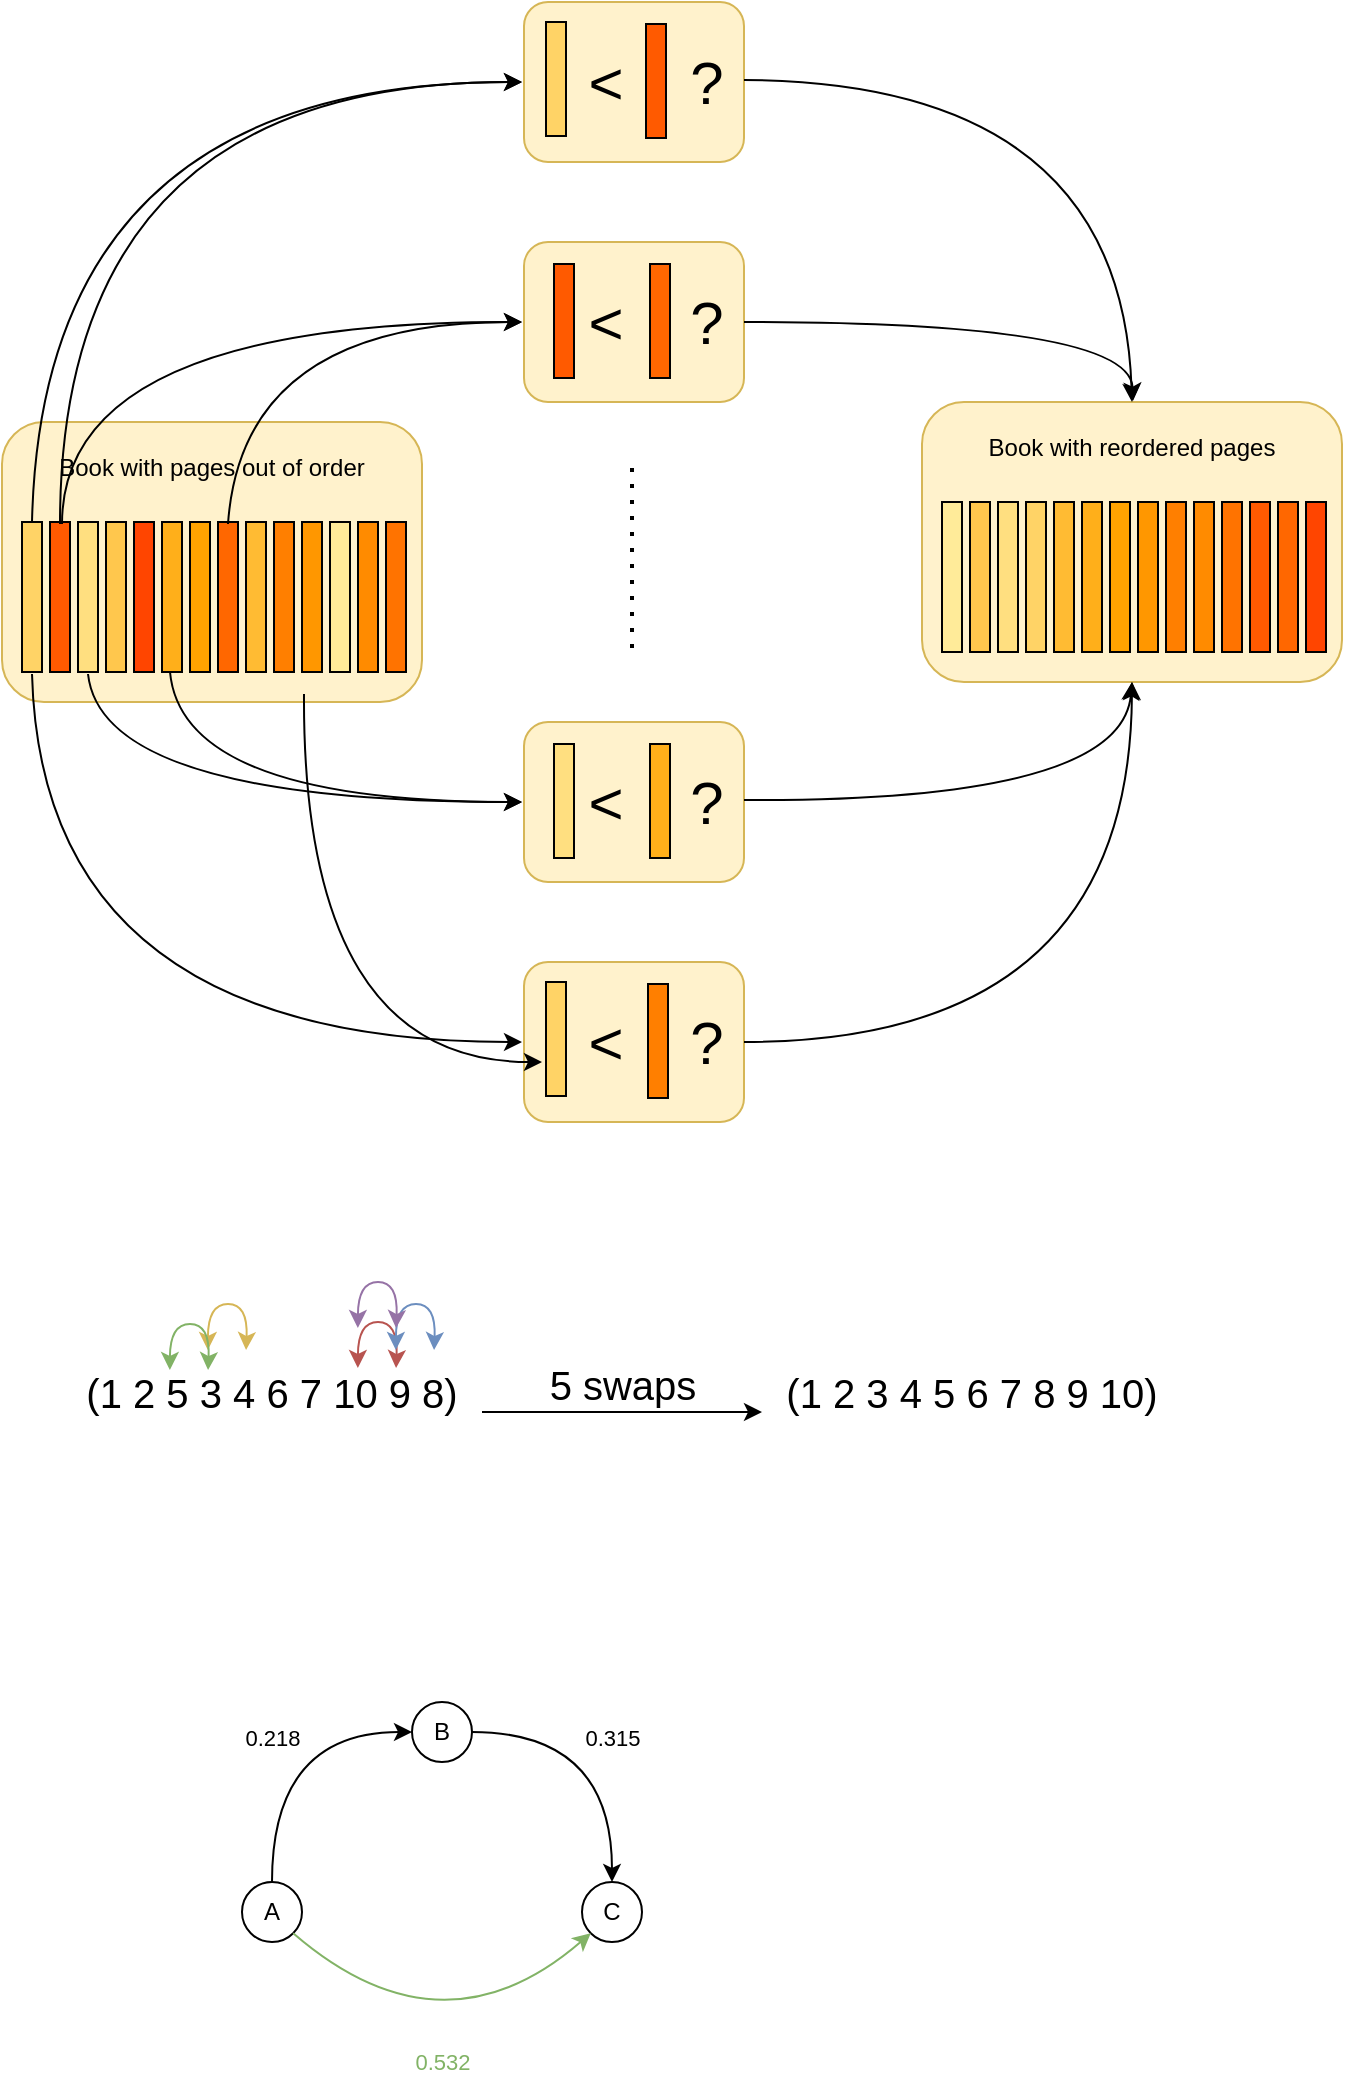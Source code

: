 <mxfile version="22.1.15" type="device">
  <diagram id="oMDY72YzOnIo3sY7O1gu" name="Page-1">
    <mxGraphModel dx="1304" dy="685" grid="1" gridSize="10" guides="1" tooltips="1" connect="1" arrows="1" fold="1" page="1" pageScale="1" pageWidth="827" pageHeight="1169" math="0" shadow="0">
      <root>
        <mxCell id="0" />
        <mxCell id="1" parent="0" />
        <mxCell id="nkOG_SdZaLz4jP4w542h-43" value="" style="group" parent="1" vertex="1" connectable="0">
          <mxGeometry x="60" y="250" width="210" height="140" as="geometry" />
        </mxCell>
        <mxCell id="nkOG_SdZaLz4jP4w542h-44" value="&lt;div&gt;&lt;br&gt;&lt;/div&gt;&lt;div&gt;&lt;br&gt;&lt;/div&gt;&lt;div&gt;&lt;br&gt;&lt;/div&gt;&lt;div&gt;&lt;br&gt;&lt;/div&gt;&lt;div&gt;Book with pages out of order&lt;br&gt;&lt;/div&gt;" style="rounded=1;whiteSpace=wrap;html=1;fillColor=#fff2cc;strokeColor=#d6b656;labelPosition=center;verticalLabelPosition=top;align=center;verticalAlign=bottom;horizontal=1;spacingTop=-49;spacing=-30;" parent="nkOG_SdZaLz4jP4w542h-43" vertex="1">
          <mxGeometry width="210" height="140" as="geometry" />
        </mxCell>
        <mxCell id="nkOG_SdZaLz4jP4w542h-45" value="" style="rounded=0;whiteSpace=wrap;html=1;fillColor=#FFDF80;" parent="nkOG_SdZaLz4jP4w542h-43" vertex="1">
          <mxGeometry x="38" y="50" width="10" height="75" as="geometry" />
        </mxCell>
        <mxCell id="nkOG_SdZaLz4jP4w542h-46" value="" style="rounded=0;whiteSpace=wrap;html=1;fillColor=#FFD366;" parent="nkOG_SdZaLz4jP4w542h-43" vertex="1">
          <mxGeometry x="10" y="50" width="10" height="75" as="geometry" />
        </mxCell>
        <mxCell id="nkOG_SdZaLz4jP4w542h-47" value="" style="rounded=0;whiteSpace=wrap;html=1;fillColor=#FFC74D;" parent="nkOG_SdZaLz4jP4w542h-43" vertex="1">
          <mxGeometry x="52" y="50" width="10" height="75" as="geometry" />
        </mxCell>
        <mxCell id="nkOG_SdZaLz4jP4w542h-48" value="" style="rounded=0;whiteSpace=wrap;html=1;fillColor=#FFBB33;" parent="nkOG_SdZaLz4jP4w542h-43" vertex="1">
          <mxGeometry x="122" y="50" width="10" height="75" as="geometry" />
        </mxCell>
        <mxCell id="nkOG_SdZaLz4jP4w542h-49" value="" style="rounded=0;whiteSpace=wrap;html=1;gradientColor=none;fillColor=#FFAF1A;" parent="nkOG_SdZaLz4jP4w542h-43" vertex="1">
          <mxGeometry x="80" y="50" width="10" height="75" as="geometry" />
        </mxCell>
        <mxCell id="nkOG_SdZaLz4jP4w542h-50" value="" style="rounded=0;whiteSpace=wrap;html=1;fillColor=#FFA300;" parent="nkOG_SdZaLz4jP4w542h-43" vertex="1">
          <mxGeometry x="94" y="50" width="10" height="75" as="geometry" />
        </mxCell>
        <mxCell id="nkOG_SdZaLz4jP4w542h-51" value="" style="rounded=0;whiteSpace=wrap;html=1;fillColor=#FF9700;" parent="nkOG_SdZaLz4jP4w542h-43" vertex="1">
          <mxGeometry x="150" y="50" width="10" height="75" as="geometry" />
        </mxCell>
        <mxCell id="nkOG_SdZaLz4jP4w542h-52" value="" style="rounded=0;whiteSpace=wrap;html=1;fillColor=#FF8B00;" parent="nkOG_SdZaLz4jP4w542h-43" vertex="1">
          <mxGeometry x="178" y="50" width="10" height="75" as="geometry" />
        </mxCell>
        <mxCell id="nkOG_SdZaLz4jP4w542h-53" value="" style="rounded=0;whiteSpace=wrap;html=1;fillColor=#FF7F00;" parent="nkOG_SdZaLz4jP4w542h-43" vertex="1">
          <mxGeometry x="136" y="50" width="10" height="75" as="geometry" />
        </mxCell>
        <mxCell id="nkOG_SdZaLz4jP4w542h-54" value="" style="rounded=0;whiteSpace=wrap;html=1;fillColor=#FF7300;" parent="nkOG_SdZaLz4jP4w542h-43" vertex="1">
          <mxGeometry x="192" y="50" width="10" height="75" as="geometry" />
        </mxCell>
        <mxCell id="nkOG_SdZaLz4jP4w542h-55" value="" style="rounded=0;whiteSpace=wrap;html=1;fillColor=#FF6700;" parent="nkOG_SdZaLz4jP4w542h-43" vertex="1">
          <mxGeometry x="108" y="50" width="10" height="75" as="geometry" />
        </mxCell>
        <mxCell id="nkOG_SdZaLz4jP4w542h-56" value="" style="rounded=0;whiteSpace=wrap;html=1;fillColor=#FF5A00;" parent="nkOG_SdZaLz4jP4w542h-43" vertex="1">
          <mxGeometry x="24" y="50" width="10" height="75" as="geometry" />
        </mxCell>
        <mxCell id="nkOG_SdZaLz4jP4w542h-57" value="" style="rounded=0;whiteSpace=wrap;html=1;fillColor=#FF4500;" parent="nkOG_SdZaLz4jP4w542h-43" vertex="1">
          <mxGeometry x="66" y="50" width="10" height="75" as="geometry" />
        </mxCell>
        <mxCell id="nkOG_SdZaLz4jP4w542h-58" value="" style="rounded=0;whiteSpace=wrap;html=1;fillColor=#FFEB99;" parent="nkOG_SdZaLz4jP4w542h-43" vertex="1">
          <mxGeometry x="164" y="50" width="10" height="75" as="geometry" />
        </mxCell>
        <mxCell id="nrzJ3WGpr9i2r_ijk9tg-5" value="" style="curved=1;endArrow=classic;html=1;rounded=0;exitX=0.5;exitY=0;exitDx=0;exitDy=0;" edge="1" parent="nkOG_SdZaLz4jP4w542h-43" source="nkOG_SdZaLz4jP4w542h-46">
          <mxGeometry width="50" height="50" relative="1" as="geometry">
            <mxPoint x="16" y="50" as="sourcePoint" />
            <mxPoint x="260" y="-170" as="targetPoint" />
            <Array as="points">
              <mxPoint x="20" y="-170" />
            </Array>
          </mxGeometry>
        </mxCell>
        <mxCell id="nkOG_SdZaLz4jP4w542h-60" value="sssss" style="group" parent="1" vertex="1" connectable="0">
          <mxGeometry x="520" y="240" width="210" height="140" as="geometry" />
        </mxCell>
        <mxCell id="nkOG_SdZaLz4jP4w542h-61" value="&lt;div&gt;&lt;br&gt;&lt;/div&gt;&lt;div&gt;&lt;br&gt;&lt;/div&gt;&lt;div&gt;&lt;br&gt;&lt;/div&gt;&lt;div&gt;&lt;br&gt;&lt;/div&gt;&lt;div&gt;Book with reordered pages&lt;br&gt;&lt;/div&gt;" style="rounded=1;whiteSpace=wrap;html=1;fillColor=#fff2cc;strokeColor=#d6b656;labelPosition=center;verticalLabelPosition=top;align=center;verticalAlign=bottom;horizontal=1;spacingTop=-49;spacing=-30;" parent="nkOG_SdZaLz4jP4w542h-60" vertex="1">
          <mxGeometry width="210" height="140" as="geometry" />
        </mxCell>
        <mxCell id="nkOG_SdZaLz4jP4w542h-62" value="" style="rounded=0;whiteSpace=wrap;html=1;fillColor=#FFDF80;" parent="nkOG_SdZaLz4jP4w542h-60" vertex="1">
          <mxGeometry x="38" y="50" width="10" height="75" as="geometry" />
        </mxCell>
        <mxCell id="nkOG_SdZaLz4jP4w542h-63" value="" style="rounded=0;whiteSpace=wrap;html=1;fillColor=#FFD366;" parent="nkOG_SdZaLz4jP4w542h-60" vertex="1">
          <mxGeometry x="52" y="50" width="10" height="75" as="geometry" />
        </mxCell>
        <mxCell id="nkOG_SdZaLz4jP4w542h-64" value="" style="rounded=0;whiteSpace=wrap;html=1;fillColor=#FFC74D;" parent="nkOG_SdZaLz4jP4w542h-60" vertex="1">
          <mxGeometry x="24" y="50" width="10" height="75" as="geometry" />
        </mxCell>
        <mxCell id="nkOG_SdZaLz4jP4w542h-65" value="" style="rounded=0;whiteSpace=wrap;html=1;fillColor=#FFBB33;" parent="nkOG_SdZaLz4jP4w542h-60" vertex="1">
          <mxGeometry x="66" y="50" width="10" height="75" as="geometry" />
        </mxCell>
        <mxCell id="nkOG_SdZaLz4jP4w542h-66" value="" style="rounded=0;whiteSpace=wrap;html=1;gradientColor=none;fillColor=#FFAF1A;" parent="nkOG_SdZaLz4jP4w542h-60" vertex="1">
          <mxGeometry x="80" y="50" width="10" height="75" as="geometry" />
        </mxCell>
        <mxCell id="nkOG_SdZaLz4jP4w542h-67" value="" style="rounded=0;whiteSpace=wrap;html=1;fillColor=#FFA300;" parent="nkOG_SdZaLz4jP4w542h-60" vertex="1">
          <mxGeometry x="94" y="50" width="10" height="75" as="geometry" />
        </mxCell>
        <mxCell id="nkOG_SdZaLz4jP4w542h-68" value="" style="rounded=0;whiteSpace=wrap;html=1;fillColor=#FF9700;" parent="nkOG_SdZaLz4jP4w542h-60" vertex="1">
          <mxGeometry x="108" y="50" width="10" height="75" as="geometry" />
        </mxCell>
        <mxCell id="nkOG_SdZaLz4jP4w542h-69" value="" style="rounded=0;whiteSpace=wrap;html=1;fillColor=#FF8B00;" parent="nkOG_SdZaLz4jP4w542h-60" vertex="1">
          <mxGeometry x="136" y="50" width="10" height="75" as="geometry" />
        </mxCell>
        <mxCell id="nkOG_SdZaLz4jP4w542h-70" value="" style="rounded=0;whiteSpace=wrap;html=1;fillColor=#FF7F00;" parent="nkOG_SdZaLz4jP4w542h-60" vertex="1">
          <mxGeometry x="122" y="50" width="10" height="75" as="geometry" />
        </mxCell>
        <mxCell id="nkOG_SdZaLz4jP4w542h-71" value="" style="rounded=0;whiteSpace=wrap;html=1;fillColor=#FF7300;" parent="nkOG_SdZaLz4jP4w542h-60" vertex="1">
          <mxGeometry x="150" y="50" width="10" height="75" as="geometry" />
        </mxCell>
        <mxCell id="nkOG_SdZaLz4jP4w542h-72" value="" style="rounded=0;whiteSpace=wrap;html=1;fillColor=#FF6700;" parent="nkOG_SdZaLz4jP4w542h-60" vertex="1">
          <mxGeometry x="178" y="50" width="10" height="75" as="geometry" />
        </mxCell>
        <mxCell id="nkOG_SdZaLz4jP4w542h-73" value="" style="rounded=0;whiteSpace=wrap;html=1;fillColor=#FF5A00;" parent="nkOG_SdZaLz4jP4w542h-60" vertex="1">
          <mxGeometry x="164" y="50" width="10" height="75" as="geometry" />
        </mxCell>
        <mxCell id="nkOG_SdZaLz4jP4w542h-74" value="" style="rounded=0;whiteSpace=wrap;html=1;fillColor=#FF4500;" parent="nkOG_SdZaLz4jP4w542h-60" vertex="1">
          <mxGeometry x="192" y="50" width="10" height="75" as="geometry" />
        </mxCell>
        <mxCell id="nkOG_SdZaLz4jP4w542h-75" value="" style="rounded=0;whiteSpace=wrap;html=1;fillColor=#FFEB99;" parent="nkOG_SdZaLz4jP4w542h-60" vertex="1">
          <mxGeometry x="10" y="50" width="10" height="75" as="geometry" />
        </mxCell>
        <mxCell id="FTEro6uut2QmCMIrPueT-10" style="edgeStyle=orthogonalEdgeStyle;rounded=0;orthogonalLoop=1;jettySize=auto;html=1;entryX=0;entryY=0.5;entryDx=0;entryDy=0;exitX=1;exitY=0.5;exitDx=0;exitDy=0;" parent="1" source="FTEro6uut2QmCMIrPueT-8" target="FTEro6uut2QmCMIrPueT-9" edge="1">
          <mxGeometry relative="1" as="geometry">
            <mxPoint x="300" y="738" as="sourcePoint" />
            <mxPoint x="360" y="738" as="targetPoint" />
          </mxGeometry>
        </mxCell>
        <mxCell id="FTEro6uut2QmCMIrPueT-11" value="5 swaps" style="edgeLabel;html=1;align=center;verticalAlign=bottom;resizable=0;points=[];fontSize=20;labelBackgroundColor=none;" parent="FTEro6uut2QmCMIrPueT-10" vertex="1" connectable="0">
          <mxGeometry relative="1" as="geometry">
            <mxPoint as="offset" />
          </mxGeometry>
        </mxCell>
        <mxCell id="FTEro6uut2QmCMIrPueT-8" value="&lt;div style=&quot;font-size: 20px;&quot;&gt;&lt;font style=&quot;font-size: 20px;&quot;&gt;(1 2 5 3 4 6 7 10 9 8)&lt;br&gt;&lt;/font&gt;&lt;/div&gt;" style="text;html=1;strokeColor=none;fillColor=none;spacing=5;spacingTop=-20;whiteSpace=wrap;overflow=hidden;rounded=0;align=center;verticalAlign=middle;labelPosition=center;verticalLabelPosition=middle;" parent="1" vertex="1">
          <mxGeometry x="90" y="715" width="210" height="60" as="geometry" />
        </mxCell>
        <mxCell id="FTEro6uut2QmCMIrPueT-9" value="&lt;div style=&quot;font-size: 20px;&quot;&gt;&lt;font style=&quot;font-size: 20px;&quot;&gt;(1 2 3 4 5 6 7 8 9 10)&lt;br&gt;&lt;/font&gt;&lt;/div&gt;" style="text;html=1;strokeColor=none;fillColor=none;spacing=5;spacingTop=-20;whiteSpace=wrap;overflow=hidden;rounded=0;align=center;verticalAlign=middle;labelPosition=center;verticalLabelPosition=middle;" parent="1" vertex="1">
          <mxGeometry x="440" y="715" width="210" height="60" as="geometry" />
        </mxCell>
        <mxCell id="FTEro6uut2QmCMIrPueT-18" value="" style="curved=1;endArrow=classic;html=1;rounded=0;startArrow=classic;startFill=1;entryX=0.424;entryY=0.05;entryDx=0;entryDy=0;entryPerimeter=0;exitX=0.333;exitY=0.05;exitDx=0;exitDy=0;exitPerimeter=0;fillColor=#fff2cc;strokeColor=#d6b656;" parent="1" edge="1">
          <mxGeometry width="50" height="50" relative="1" as="geometry">
            <mxPoint x="162.93" y="714" as="sourcePoint" />
            <mxPoint x="182.04" y="714" as="targetPoint" />
            <Array as="points">
              <mxPoint x="163" y="691" />
              <mxPoint x="183" y="691" />
            </Array>
          </mxGeometry>
        </mxCell>
        <mxCell id="FTEro6uut2QmCMIrPueT-19" value="" style="curved=1;endArrow=classic;html=1;rounded=0;startArrow=classic;startFill=1;entryX=0.424;entryY=0.05;entryDx=0;entryDy=0;entryPerimeter=0;exitX=0.333;exitY=0.05;exitDx=0;exitDy=0;exitPerimeter=0;fillColor=#f8cecc;strokeColor=#b85450;" parent="1" edge="1">
          <mxGeometry width="50" height="50" relative="1" as="geometry">
            <mxPoint x="237.93" y="723" as="sourcePoint" />
            <mxPoint x="257.04" y="723" as="targetPoint" />
            <Array as="points">
              <mxPoint x="238" y="700" />
              <mxPoint x="258" y="700" />
            </Array>
          </mxGeometry>
        </mxCell>
        <mxCell id="FTEro6uut2QmCMIrPueT-21" value="" style="curved=1;endArrow=classic;html=1;rounded=0;startArrow=classic;startFill=1;entryX=0.424;entryY=0.05;entryDx=0;entryDy=0;entryPerimeter=0;exitX=0.333;exitY=0.05;exitDx=0;exitDy=0;exitPerimeter=0;fillColor=#dae8fc;strokeColor=#6c8ebf;" parent="1" edge="1">
          <mxGeometry width="50" height="50" relative="1" as="geometry">
            <mxPoint x="256.93" y="714" as="sourcePoint" />
            <mxPoint x="276.04" y="714" as="targetPoint" />
            <Array as="points">
              <mxPoint x="257" y="691" />
              <mxPoint x="277" y="691" />
            </Array>
          </mxGeometry>
        </mxCell>
        <mxCell id="FTEro6uut2QmCMIrPueT-22" value="" style="curved=1;endArrow=classic;html=1;rounded=0;startArrow=classic;startFill=1;entryX=0.424;entryY=0.05;entryDx=0;entryDy=0;entryPerimeter=0;exitX=0.333;exitY=0.05;exitDx=0;exitDy=0;exitPerimeter=0;fillColor=#e1d5e7;strokeColor=#9673a6;" parent="1" edge="1">
          <mxGeometry width="50" height="50" relative="1" as="geometry">
            <mxPoint x="237.93" y="703" as="sourcePoint" />
            <mxPoint x="257.04" y="703" as="targetPoint" />
            <Array as="points">
              <mxPoint x="238" y="680" />
              <mxPoint x="258" y="680" />
            </Array>
          </mxGeometry>
        </mxCell>
        <mxCell id="FTEro6uut2QmCMIrPueT-23" value="" style="curved=1;endArrow=classic;html=1;rounded=0;startArrow=classic;startFill=1;entryX=0.424;entryY=0.05;entryDx=0;entryDy=0;entryPerimeter=0;exitX=0.333;exitY=0.05;exitDx=0;exitDy=0;exitPerimeter=0;fillColor=#d5e8d4;strokeColor=#82b366;" parent="1" edge="1">
          <mxGeometry width="50" height="50" relative="1" as="geometry">
            <mxPoint x="143.93" y="724" as="sourcePoint" />
            <mxPoint x="163.04" y="724" as="targetPoint" />
            <Array as="points">
              <mxPoint x="144" y="701" />
              <mxPoint x="164" y="701" />
            </Array>
          </mxGeometry>
        </mxCell>
        <mxCell id="nrzJ3WGpr9i2r_ijk9tg-8" value="" style="curved=1;endArrow=classic;html=1;rounded=0;exitX=0.5;exitY=0;exitDx=0;exitDy=0;" edge="1" parent="1">
          <mxGeometry width="50" height="50" relative="1" as="geometry">
            <mxPoint x="89" y="301" as="sourcePoint" />
            <mxPoint x="320" y="80" as="targetPoint" />
            <Array as="points">
              <mxPoint x="89" y="80" />
            </Array>
          </mxGeometry>
        </mxCell>
        <mxCell id="nrzJ3WGpr9i2r_ijk9tg-9" value="" style="curved=1;endArrow=classic;html=1;rounded=0;exitX=0.5;exitY=0;exitDx=0;exitDy=0;" edge="1" parent="1">
          <mxGeometry width="50" height="50" relative="1" as="geometry">
            <mxPoint x="173" y="301" as="sourcePoint" />
            <mxPoint x="320" y="200" as="targetPoint" />
            <Array as="points">
              <mxPoint x="180" y="200" />
            </Array>
          </mxGeometry>
        </mxCell>
        <mxCell id="nrzJ3WGpr9i2r_ijk9tg-10" value="" style="curved=1;endArrow=classic;html=1;rounded=0;exitX=0.5;exitY=0;exitDx=0;exitDy=0;" edge="1" parent="1">
          <mxGeometry width="50" height="50" relative="1" as="geometry">
            <mxPoint x="90" y="301" as="sourcePoint" />
            <mxPoint x="320" y="200" as="targetPoint" />
            <Array as="points">
              <mxPoint x="90" y="200" />
            </Array>
          </mxGeometry>
        </mxCell>
        <mxCell id="nrzJ3WGpr9i2r_ijk9tg-11" value="" style="curved=1;endArrow=classic;html=1;rounded=0;exitX=0.5;exitY=0;exitDx=0;exitDy=0;" edge="1" parent="1">
          <mxGeometry width="50" height="50" relative="1" as="geometry">
            <mxPoint x="103" y="376" as="sourcePoint" />
            <mxPoint x="320" y="440" as="targetPoint" />
            <Array as="points">
              <mxPoint x="110" y="440" />
            </Array>
          </mxGeometry>
        </mxCell>
        <mxCell id="nrzJ3WGpr9i2r_ijk9tg-12" value="" style="curved=1;endArrow=classic;html=1;rounded=0;exitX=0.5;exitY=0;exitDx=0;exitDy=0;" edge="1" parent="1">
          <mxGeometry width="50" height="50" relative="1" as="geometry">
            <mxPoint x="144" y="375" as="sourcePoint" />
            <mxPoint x="320" y="440" as="targetPoint" />
            <Array as="points">
              <mxPoint x="150" y="440" />
            </Array>
          </mxGeometry>
        </mxCell>
        <mxCell id="nrzJ3WGpr9i2r_ijk9tg-13" value="0.218" style="curved=1;endArrow=classic;html=1;rounded=0;exitX=0.5;exitY=0;exitDx=0;exitDy=0;entryX=0;entryY=0.5;entryDx=0;entryDy=0;" edge="1" parent="1" source="nrzJ3WGpr9i2r_ijk9tg-74" target="nrzJ3WGpr9i2r_ijk9tg-75">
          <mxGeometry width="50" height="50" relative="1" as="geometry">
            <mxPoint x="131" y="760" as="sourcePoint" />
            <mxPoint x="250" y="944" as="targetPoint" />
            <Array as="points">
              <mxPoint x="195" y="905" />
            </Array>
          </mxGeometry>
        </mxCell>
        <mxCell id="nrzJ3WGpr9i2r_ijk9tg-14" value="" style="curved=1;endArrow=classic;html=1;rounded=0;exitX=0.5;exitY=0;exitDx=0;exitDy=0;" edge="1" parent="1">
          <mxGeometry width="50" height="50" relative="1" as="geometry">
            <mxPoint x="75" y="376" as="sourcePoint" />
            <mxPoint x="320" y="560" as="targetPoint" />
            <Array as="points">
              <mxPoint x="80" y="560" />
            </Array>
          </mxGeometry>
        </mxCell>
        <mxCell id="nrzJ3WGpr9i2r_ijk9tg-41" value="" style="group" vertex="1" connectable="0" parent="1">
          <mxGeometry x="321" y="40" width="126" height="80" as="geometry" />
        </mxCell>
        <mxCell id="nrzJ3WGpr9i2r_ijk9tg-40" value="" style="group" vertex="1" connectable="0" parent="nrzJ3WGpr9i2r_ijk9tg-41">
          <mxGeometry width="126" height="80" as="geometry" />
        </mxCell>
        <mxCell id="nrzJ3WGpr9i2r_ijk9tg-39" value="" style="rounded=1;whiteSpace=wrap;html=1;fillColor=#fff2cc;strokeColor=#d6b656;labelPosition=right;verticalLabelPosition=bottom;align=center;verticalAlign=top;horizontal=1;spacingTop=-49;spacing=-30;fontSize=30;" vertex="1" parent="nrzJ3WGpr9i2r_ijk9tg-40">
          <mxGeometry width="110" height="80" as="geometry" />
        </mxCell>
        <mxCell id="nrzJ3WGpr9i2r_ijk9tg-38" value="&lt;font style=&quot;font-size: 30px;&quot;&gt;&amp;lt;&amp;nbsp;&amp;nbsp;&amp;nbsp; ?&lt;/font&gt;" style="whiteSpace=wrap;html=1;fillColor=none;strokeColor=none;" vertex="1" parent="nrzJ3WGpr9i2r_ijk9tg-40">
          <mxGeometry x="6" y="10" width="120" height="60" as="geometry" />
        </mxCell>
        <mxCell id="nrzJ3WGpr9i2r_ijk9tg-15" value="" style="group;fontSize=30;align=right;verticalAlign=middle;labelBackgroundColor=none;labelPosition=center;verticalLabelPosition=middle;" vertex="1" connectable="0" parent="nrzJ3WGpr9i2r_ijk9tg-41">
          <mxGeometry width="120" height="80" as="geometry" />
        </mxCell>
        <mxCell id="nrzJ3WGpr9i2r_ijk9tg-33" value="" style="rounded=0;whiteSpace=wrap;html=1;fillColor=#FFD366;" vertex="1" parent="nrzJ3WGpr9i2r_ijk9tg-15">
          <mxGeometry x="11" y="10" width="10" height="57" as="geometry" />
        </mxCell>
        <mxCell id="nrzJ3WGpr9i2r_ijk9tg-34" value="" style="rounded=0;whiteSpace=wrap;html=1;fillColor=#FF5A00;" vertex="1" parent="nrzJ3WGpr9i2r_ijk9tg-15">
          <mxGeometry x="61" y="11" width="10" height="57" as="geometry" />
        </mxCell>
        <mxCell id="nrzJ3WGpr9i2r_ijk9tg-42" value="" style="group" vertex="1" connectable="0" parent="1">
          <mxGeometry x="321" y="160" width="126" height="85" as="geometry" />
        </mxCell>
        <mxCell id="nrzJ3WGpr9i2r_ijk9tg-43" value="" style="group" vertex="1" connectable="0" parent="nrzJ3WGpr9i2r_ijk9tg-42">
          <mxGeometry width="126" height="85" as="geometry" />
        </mxCell>
        <mxCell id="nrzJ3WGpr9i2r_ijk9tg-44" value="" style="rounded=1;whiteSpace=wrap;html=1;fillColor=#fff2cc;strokeColor=#d6b656;labelPosition=right;verticalLabelPosition=bottom;align=center;verticalAlign=top;horizontal=1;spacingTop=-49;spacing=-30;fontSize=30;" vertex="1" parent="nrzJ3WGpr9i2r_ijk9tg-43">
          <mxGeometry width="110" height="80" as="geometry" />
        </mxCell>
        <mxCell id="nrzJ3WGpr9i2r_ijk9tg-45" value="&lt;font style=&quot;font-size: 30px;&quot;&gt;&amp;lt;&amp;nbsp;&amp;nbsp;&amp;nbsp; ?&lt;/font&gt;" style="whiteSpace=wrap;html=1;fillColor=none;strokeColor=none;" vertex="1" parent="nrzJ3WGpr9i2r_ijk9tg-43">
          <mxGeometry x="6" y="10" width="120" height="60" as="geometry" />
        </mxCell>
        <mxCell id="nrzJ3WGpr9i2r_ijk9tg-46" value="" style="group;fontSize=30;align=right;verticalAlign=middle;labelBackgroundColor=none;labelPosition=center;verticalLabelPosition=middle;" vertex="1" connectable="0" parent="nrzJ3WGpr9i2r_ijk9tg-43">
          <mxGeometry x="-46" width="120" height="85" as="geometry" />
        </mxCell>
        <mxCell id="nrzJ3WGpr9i2r_ijk9tg-48" value="" style="rounded=0;whiteSpace=wrap;html=1;fillColor=#FF5A00;" vertex="1" parent="nrzJ3WGpr9i2r_ijk9tg-46">
          <mxGeometry x="61" y="11" width="10" height="57" as="geometry" />
        </mxCell>
        <mxCell id="nrzJ3WGpr9i2r_ijk9tg-63" value="" style="rounded=0;whiteSpace=wrap;html=1;fillColor=#FF6700;" vertex="1" parent="nrzJ3WGpr9i2r_ijk9tg-46">
          <mxGeometry x="109" y="11" width="10" height="57" as="geometry" />
        </mxCell>
        <mxCell id="nrzJ3WGpr9i2r_ijk9tg-49" value="" style="group" vertex="1" connectable="0" parent="1">
          <mxGeometry x="321" y="400" width="126" height="80" as="geometry" />
        </mxCell>
        <mxCell id="nrzJ3WGpr9i2r_ijk9tg-50" value="" style="group" vertex="1" connectable="0" parent="nrzJ3WGpr9i2r_ijk9tg-49">
          <mxGeometry width="126" height="80" as="geometry" />
        </mxCell>
        <mxCell id="nrzJ3WGpr9i2r_ijk9tg-51" value="" style="rounded=1;whiteSpace=wrap;html=1;fillColor=#fff2cc;strokeColor=#d6b656;labelPosition=right;verticalLabelPosition=bottom;align=center;verticalAlign=top;horizontal=1;spacingTop=-49;spacing=-30;fontSize=30;" vertex="1" parent="nrzJ3WGpr9i2r_ijk9tg-50">
          <mxGeometry width="110" height="80" as="geometry" />
        </mxCell>
        <mxCell id="nrzJ3WGpr9i2r_ijk9tg-52" value="&lt;font style=&quot;font-size: 30px;&quot;&gt;&amp;lt;&amp;nbsp;&amp;nbsp;&amp;nbsp; ?&lt;/font&gt;" style="whiteSpace=wrap;html=1;fillColor=none;strokeColor=none;" vertex="1" parent="nrzJ3WGpr9i2r_ijk9tg-50">
          <mxGeometry x="6" y="10" width="120" height="60" as="geometry" />
        </mxCell>
        <mxCell id="nrzJ3WGpr9i2r_ijk9tg-64" value="" style="rounded=0;whiteSpace=wrap;html=1;fillColor=#FFDF80;" vertex="1" parent="nrzJ3WGpr9i2r_ijk9tg-50">
          <mxGeometry x="15" y="11" width="10" height="57" as="geometry" />
        </mxCell>
        <mxCell id="nrzJ3WGpr9i2r_ijk9tg-66" value="" style="rounded=0;whiteSpace=wrap;html=1;gradientColor=none;fillColor=#FFAF1A;" vertex="1" parent="nrzJ3WGpr9i2r_ijk9tg-50">
          <mxGeometry x="63" y="11" width="10" height="57" as="geometry" />
        </mxCell>
        <mxCell id="nrzJ3WGpr9i2r_ijk9tg-56" value="" style="group" vertex="1" connectable="0" parent="1">
          <mxGeometry x="321" y="520" width="126" height="85" as="geometry" />
        </mxCell>
        <mxCell id="nrzJ3WGpr9i2r_ijk9tg-57" value="" style="group" vertex="1" connectable="0" parent="nrzJ3WGpr9i2r_ijk9tg-56">
          <mxGeometry width="126" height="80" as="geometry" />
        </mxCell>
        <mxCell id="nrzJ3WGpr9i2r_ijk9tg-58" value="" style="rounded=1;whiteSpace=wrap;html=1;fillColor=#fff2cc;strokeColor=#d6b656;labelPosition=right;verticalLabelPosition=bottom;align=center;verticalAlign=top;horizontal=1;spacingTop=-49;spacing=-30;fontSize=30;" vertex="1" parent="nrzJ3WGpr9i2r_ijk9tg-57">
          <mxGeometry width="110" height="80" as="geometry" />
        </mxCell>
        <mxCell id="nrzJ3WGpr9i2r_ijk9tg-59" value="&lt;font style=&quot;font-size: 30px;&quot;&gt;&amp;lt;&amp;nbsp;&amp;nbsp;&amp;nbsp; ?&lt;/font&gt;" style="whiteSpace=wrap;html=1;fillColor=none;strokeColor=none;" vertex="1" parent="nrzJ3WGpr9i2r_ijk9tg-57">
          <mxGeometry x="6" y="10" width="120" height="60" as="geometry" />
        </mxCell>
        <mxCell id="nrzJ3WGpr9i2r_ijk9tg-60" value="" style="group;fontSize=30;align=right;verticalAlign=middle;labelBackgroundColor=none;labelPosition=center;verticalLabelPosition=middle;" vertex="1" connectable="0" parent="nrzJ3WGpr9i2r_ijk9tg-56">
          <mxGeometry width="120" height="85" as="geometry" />
        </mxCell>
        <mxCell id="nrzJ3WGpr9i2r_ijk9tg-61" value="" style="rounded=0;whiteSpace=wrap;html=1;fillColor=#FFD366;" vertex="1" parent="nrzJ3WGpr9i2r_ijk9tg-60">
          <mxGeometry x="11" y="10" width="10" height="57" as="geometry" />
        </mxCell>
        <mxCell id="nrzJ3WGpr9i2r_ijk9tg-67" value="" style="rounded=0;whiteSpace=wrap;html=1;fillColor=#FF7F00;" vertex="1" parent="nrzJ3WGpr9i2r_ijk9tg-60">
          <mxGeometry x="62" y="11" width="10" height="57" as="geometry" />
        </mxCell>
        <mxCell id="nrzJ3WGpr9i2r_ijk9tg-69" value="" style="curved=1;endArrow=classic;html=1;rounded=0;entryX=0.5;entryY=0;entryDx=0;entryDy=0;" edge="1" parent="1" target="nkOG_SdZaLz4jP4w542h-61">
          <mxGeometry width="50" height="50" relative="1" as="geometry">
            <mxPoint x="431" y="79.026" as="sourcePoint" />
            <mxPoint x="675" y="71" as="targetPoint" />
            <Array as="points">
              <mxPoint x="620" y="80" />
            </Array>
          </mxGeometry>
        </mxCell>
        <mxCell id="nrzJ3WGpr9i2r_ijk9tg-70" value="" style="curved=1;endArrow=classic;html=1;rounded=0;entryX=0.579;entryY=-0.005;entryDx=0;entryDy=0;exitX=1;exitY=0.5;exitDx=0;exitDy=0;entryPerimeter=0;" edge="1" parent="1">
          <mxGeometry width="50" height="50" relative="1" as="geometry">
            <mxPoint x="431" y="200" as="sourcePoint" />
            <mxPoint x="625.59" y="239.3" as="targetPoint" />
            <Array as="points">
              <mxPoint x="624" y="200" />
            </Array>
          </mxGeometry>
        </mxCell>
        <mxCell id="nrzJ3WGpr9i2r_ijk9tg-71" value="" style="curved=1;endArrow=classic;html=1;rounded=0;" edge="1" parent="1">
          <mxGeometry width="50" height="50" relative="1" as="geometry">
            <mxPoint x="431" y="439.026" as="sourcePoint" />
            <mxPoint x="625" y="380" as="targetPoint" />
            <Array as="points">
              <mxPoint x="620" y="440" />
            </Array>
          </mxGeometry>
        </mxCell>
        <mxCell id="nrzJ3WGpr9i2r_ijk9tg-72" value="" style="curved=1;endArrow=classic;html=1;rounded=0;entryX=0.5;entryY=1;entryDx=0;entryDy=0;exitX=1;exitY=0.5;exitDx=0;exitDy=0;" edge="1" parent="1" target="nkOG_SdZaLz4jP4w542h-61">
          <mxGeometry width="50" height="50" relative="1" as="geometry">
            <mxPoint x="431" y="560" as="sourcePoint" />
            <mxPoint x="625.59" y="599.3" as="targetPoint" />
            <Array as="points">
              <mxPoint x="624" y="560" />
            </Array>
          </mxGeometry>
        </mxCell>
        <mxCell id="nrzJ3WGpr9i2r_ijk9tg-73" value="" style="endArrow=none;dashed=1;html=1;dashPattern=1 3;strokeWidth=2;rounded=0;" edge="1" parent="1">
          <mxGeometry width="50" height="50" relative="1" as="geometry">
            <mxPoint x="375" y="363" as="sourcePoint" />
            <mxPoint x="375" y="273" as="targetPoint" />
          </mxGeometry>
        </mxCell>
        <mxCell id="nrzJ3WGpr9i2r_ijk9tg-74" value="A" style="ellipse;whiteSpace=wrap;html=1;aspect=fixed;" vertex="1" parent="1">
          <mxGeometry x="180" y="980" width="30" height="30" as="geometry" />
        </mxCell>
        <mxCell id="nrzJ3WGpr9i2r_ijk9tg-75" value="B" style="ellipse;whiteSpace=wrap;html=1;aspect=fixed;" vertex="1" parent="1">
          <mxGeometry x="265" y="890" width="30" height="30" as="geometry" />
        </mxCell>
        <mxCell id="nrzJ3WGpr9i2r_ijk9tg-76" value="C" style="ellipse;whiteSpace=wrap;html=1;aspect=fixed;" vertex="1" parent="1">
          <mxGeometry x="350" y="980" width="30" height="30" as="geometry" />
        </mxCell>
        <mxCell id="nrzJ3WGpr9i2r_ijk9tg-77" value="" style="curved=1;endArrow=classic;html=1;rounded=0;exitX=0.5;exitY=0;exitDx=0;exitDy=0;" edge="1" parent="1">
          <mxGeometry width="50" height="50" relative="1" as="geometry">
            <mxPoint x="211" y="386" as="sourcePoint" />
            <mxPoint x="330" y="570" as="targetPoint" />
            <Array as="points">
              <mxPoint x="210" y="570" />
            </Array>
          </mxGeometry>
        </mxCell>
        <mxCell id="nrzJ3WGpr9i2r_ijk9tg-79" value="0.315" style="curved=1;endArrow=classic;html=1;rounded=0;exitX=1;exitY=0.5;exitDx=0;exitDy=0;entryX=0.5;entryY=0;entryDx=0;entryDy=0;" edge="1" parent="1" source="nrzJ3WGpr9i2r_ijk9tg-75" target="nrzJ3WGpr9i2r_ijk9tg-76">
          <mxGeometry x="0.003" width="50" height="50" relative="1" as="geometry">
            <mxPoint x="205" y="990" as="sourcePoint" />
            <mxPoint x="275" y="915" as="targetPoint" />
            <Array as="points">
              <mxPoint x="365" y="905" />
            </Array>
            <mxPoint as="offset" />
          </mxGeometry>
        </mxCell>
        <mxCell id="nrzJ3WGpr9i2r_ijk9tg-80" value="&lt;font color=&quot;#82b366&quot;&gt;0.532&lt;/font&gt;" style="curved=1;endArrow=none;html=1;rounded=0;exitX=0;exitY=1;exitDx=0;exitDy=0;entryX=1;entryY=1;entryDx=0;entryDy=0;endFill=0;startArrow=classic;startFill=1;fillColor=#d5e8d4;strokeColor=#82b366;" edge="1" parent="1" source="nrzJ3WGpr9i2r_ijk9tg-76" target="nrzJ3WGpr9i2r_ijk9tg-74">
          <mxGeometry x="-0.0" width="50" height="50" relative="1" as="geometry">
            <mxPoint x="305" y="915" as="sourcePoint" />
            <mxPoint x="375" y="990" as="targetPoint" />
            <Array as="points">
              <mxPoint x="280" y="1070" />
            </Array>
            <mxPoint as="offset" />
          </mxGeometry>
        </mxCell>
      </root>
    </mxGraphModel>
  </diagram>
</mxfile>
